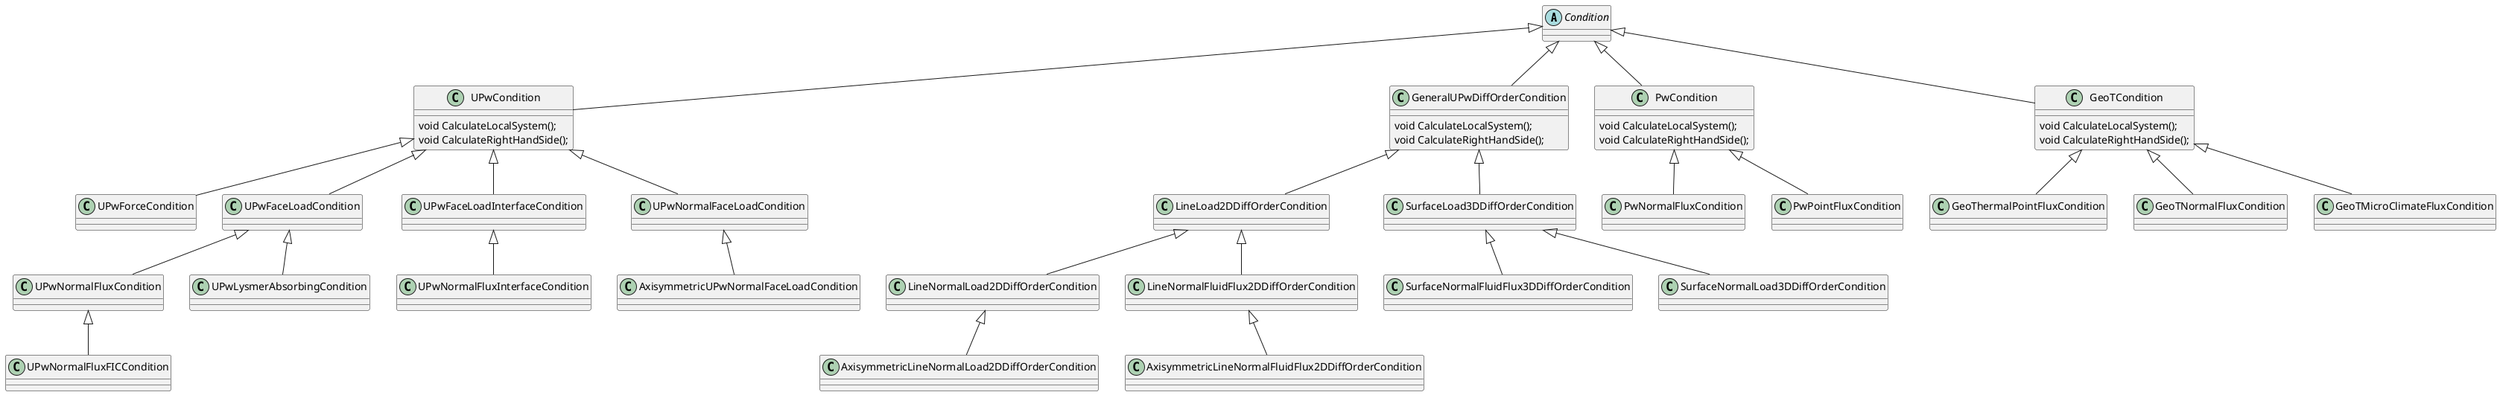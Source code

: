 @startuml
'https://plantuml.com/class-diagram

abstract class Condition
class UPwCondition
{
    void CalculateLocalSystem();
    void CalculateRightHandSide();
}
Condition <|-- UPwCondition

class UPwForceCondition
class UPwFaceLoadCondition
class UPwFaceLoadInterfaceCondition
class UPwNormalFaceLoadCondition

UPwCondition <|-- UPwForceCondition
UPwCondition <|-- UPwFaceLoadCondition
UPwCondition <|-- UPwNormalFaceLoadCondition
UPwCondition <|-- UPwFaceLoadInterfaceCondition

class AxisymmetricUPwNormalFaceLoadCondition

UPwNormalFaceLoadCondition <|-- AxisymmetricUPwNormalFaceLoadCondition

class UPwNormalFluxCondition

UPwFaceLoadCondition <|-- UPwNormalFluxCondition

class UPwNormalFluxFICCondition
UPwNormalFluxCondition <|-- UPwNormalFluxFICCondition

class UPwNormalFluxInterfaceCondition

UPwFaceLoadInterfaceCondition <|-- UPwNormalFluxInterfaceCondition

class UPwLysmerAbsorbingCondition

UPwFaceLoadCondition <|-- UPwLysmerAbsorbingCondition

class GeneralUPwDiffOrderCondition
{
    void CalculateLocalSystem();
    void CalculateRightHandSide();
}
Condition <|-- GeneralUPwDiffOrderCondition

class LineLoad2DDiffOrderCondition
class SurfaceLoad3DDiffOrderCondition

GeneralUPwDiffOrderCondition <|-- LineLoad2DDiffOrderCondition
GeneralUPwDiffOrderCondition <|-- SurfaceLoad3DDiffOrderCondition

class LineNormalLoad2DDiffOrderCondition
class LineNormalFluidFlux2DDiffOrderCondition

LineLoad2DDiffOrderCondition <|-- LineNormalLoad2DDiffOrderCondition
LineLoad2DDiffOrderCondition <|-- LineNormalFluidFlux2DDiffOrderCondition

class AxisymmetricLineNormalLoad2DDiffOrderCondition

LineNormalLoad2DDiffOrderCondition <|-- AxisymmetricLineNormalLoad2DDiffOrderCondition

class AxisymmetricLineNormalFluidFlux2DDiffOrderCondition
LineNormalFluidFlux2DDiffOrderCondition <|-- AxisymmetricLineNormalFluidFlux2DDiffOrderCondition

class SurfaceNormalFluidFlux3DDiffOrderCondition
class SurfaceNormalLoad3DDiffOrderCondition

SurfaceLoad3DDiffOrderCondition <|-- SurfaceNormalFluidFlux3DDiffOrderCondition
SurfaceLoad3DDiffOrderCondition <|-- SurfaceNormalLoad3DDiffOrderCondition

class PwCondition
{
    void CalculateLocalSystem();
    void CalculateRightHandSide();
}
Condition <|-- PwCondition

class PwNormalFluxCondition
class PwPointFluxCondition

PwCondition <|-- PwPointFluxCondition
PwCondition <|-- PwNormalFluxCondition

class GeoTCondition
{
    void CalculateLocalSystem();
    void CalculateRightHandSide();
}
Condition <|-- GeoTCondition

class GeoThermalPointFluxCondition
class GeoTNormalFluxCondition
class GeoTMicroClimateFluxCondition

GeoTCondition <|-- GeoThermalPointFluxCondition
GeoTCondition <|-- GeoTNormalFluxCondition
GeoTCondition <|-- GeoTMicroClimateFluxCondition

@enduml
